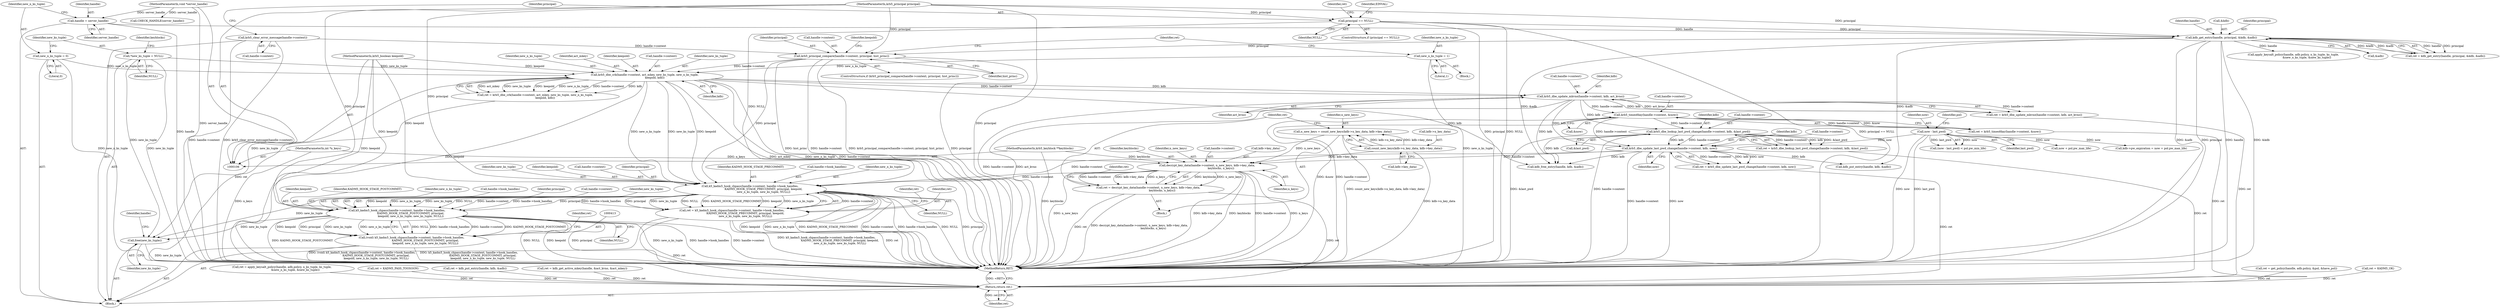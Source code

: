 digraph "0_krb5_af0ed4df4dfae762ab5fb605f5a0c8f59cb4f6ca@API" {
"1000365" [label="(Call,decrypt_key_data(handle->context, n_new_keys, kdb->key_data,\n                                keyblocks, n_keys))"];
"1000337" [label="(Call,krb5_dbe_update_last_pwd_change(handle->context, kdb, now))"];
"1000279" [label="(Call,krb5_dbe_lookup_last_pwd_change(handle->context, kdb, &last_pwd))"];
"1000244" [label="(Call,krb5_timeofday(handle->context, &now))"];
"1000228" [label="(Call,krb5_dbe_update_mkvno(handle->context, kdb, act_kvno))"];
"1000214" [label="(Call,krb5_dbe_crk(handle->context, act_mkey, new_ks_tuple, new_n_ks_tuple,\n                       keepold, kdb))"];
"1000187" [label="(Call,krb5_principal_compare(handle->context, principal, hist_princ))"];
"1000148" [label="(Call,krb5_clear_error_message(handle->context))"];
"1000161" [label="(Call,kdb_get_entry(handle, principal, &kdb, &adb))"];
"1000127" [label="(Call,handle = server_handle)"];
"1000107" [label="(MethodParameterIn,void *server_handle)"];
"1000153" [label="(Call,principal == NULL)"];
"1000108" [label="(MethodParameterIn,krb5_principal principal)"];
"1000137" [label="(Call,*new_ks_tuple = NULL)"];
"1000133" [label="(Call,new_n_ks_tuple = 0)"];
"1000198" [label="(Call,new_n_ks_tuple = 1)"];
"1000109" [label="(MethodParameterIn,krb5_boolean keepold)"];
"1000292" [label="(Call,now - last_pwd)"];
"1000354" [label="(Call,n_new_keys = count_new_keys(kdb->n_key_data, kdb->key_data))"];
"1000356" [label="(Call,count_new_keys(kdb->n_key_data, kdb->key_data))"];
"1000112" [label="(MethodParameterIn,krb5_keyblock **keyblocks)"];
"1000113" [label="(MethodParameterIn,int *n_keys)"];
"1000363" [label="(Call,ret = decrypt_key_data(handle->context, n_new_keys, kdb->key_data,\n                                keyblocks, n_keys))"];
"1000446" [label="(Return,return ret;)"];
"1000387" [label="(Call,k5_kadm5_hook_chpass(handle->context, handle->hook_handles,\n                               KADM5_HOOK_STAGE_PRECOMMIT, principal, keepold,\n                               new_n_ks_tuple, new_ks_tuple, NULL))"];
"1000385" [label="(Call,ret = k5_kadm5_hook_chpass(handle->context, handle->hook_handles,\n                               KADM5_HOOK_STAGE_PRECOMMIT, principal, keepold,\n                               new_n_ks_tuple, new_ks_tuple, NULL))"];
"1000414" [label="(Call,k5_kadm5_hook_chpass(handle->context, handle->hook_handles,\n                                KADM5_HOOK_STAGE_POSTCOMMIT, principal,\n                                keepold, new_n_ks_tuple, new_ks_tuple, NULL))"];
"1000412" [label="(Call,(void) k5_kadm5_hook_chpass(handle->context, handle->hook_handles,\n                                KADM5_HOOK_STAGE_POSTCOMMIT, principal,\n                                keepold, new_n_ks_tuple, new_ks_tuple, NULL))"];
"1000431" [label="(Call,free(new_ks_tuple))"];
"1000432" [label="(Identifier,new_ks_tuple)"];
"1000422" [label="(Identifier,principal)"];
"1000433" [label="(Call,kdb_free_entry(handle, kdb, &adb))"];
"1000141" [label="(Identifier,keyblocks)"];
"1000365" [label="(Call,decrypt_key_data(handle->context, n_new_keys, kdb->key_data,\n                                keyblocks, n_keys))"];
"1000162" [label="(Identifier,handle)"];
"1000160" [label="(Identifier,ret)"];
"1000193" [label="(Block,)"];
"1000202" [label="(Identifier,ret)"];
"1000387" [label="(Call,k5_kadm5_hook_chpass(handle->context, handle->hook_handles,\n                               KADM5_HOOK_STAGE_PRECOMMIT, principal, keepold,\n                               new_n_ks_tuple, new_ks_tuple, NULL))"];
"1000129" [label="(Identifier,server_handle)"];
"1000277" [label="(Call,ret = krb5_dbe_lookup_last_pwd_change(handle->context, kdb, &last_pwd))"];
"1000401" [label="(Identifier,ret)"];
"1000353" [label="(Block,)"];
"1000233" [label="(Identifier,act_kvno)"];
"1000152" [label="(ControlStructure,if (principal == NULL))"];
"1000355" [label="(Identifier,n_new_keys)"];
"1000448" [label="(MethodReturn,RET)"];
"1000406" [label="(Call,kdb_put_entry(handle, kdb, &adb))"];
"1000212" [label="(Call,ret = krb5_dbe_crk(handle->context, act_mkey, new_ks_tuple, new_n_ks_tuple,\n                       keepold, kdb))"];
"1000218" [label="(Identifier,act_mkey)"];
"1000157" [label="(Identifier,EINVAL)"];
"1000296" [label="(Identifier,pol)"];
"1000356" [label="(Call,count_new_keys(kdb->n_key_data, kdb->key_data))"];
"1000139" [label="(Identifier,NULL)"];
"1000415" [label="(Call,handle->context)"];
"1000431" [label="(Call,free(new_ks_tuple))"];
"1000242" [label="(Call,ret = krb5_timeofday(handle->context, &now))"];
"1000159" [label="(Call,ret = kdb_get_entry(handle, principal, &kdb, &adb))"];
"1000335" [label="(Call,ret = krb5_dbe_update_last_pwd_change(handle->context, kdb, now))"];
"1000186" [label="(ControlStructure,if (krb5_principal_compare(handle->context, principal, hist_princ)))"];
"1000260" [label="(Call,ret = get_policy(handle, adb.policy, &pol, &have_pol))"];
"1000188" [label="(Call,handle->context)"];
"1000221" [label="(Identifier,keepold)"];
"1000187" [label="(Call,krb5_principal_compare(handle->context, principal, hist_princ))"];
"1000200" [label="(Literal,1)"];
"1000341" [label="(Identifier,kdb)"];
"1000338" [label="(Call,handle->context)"];
"1000138" [label="(Identifier,new_ks_tuple)"];
"1000354" [label="(Call,n_new_keys = count_new_keys(kdb->n_key_data, kdb->key_data))"];
"1000434" [label="(Identifier,handle)"];
"1000154" [label="(Identifier,principal)"];
"1000172" [label="(Call,apply_keysalt_policy(handle, adb.policy, n_ks_tuple, ks_tuple,\n                               &new_n_ks_tuple, &new_ks_tuple))"];
"1000215" [label="(Call,handle->context)"];
"1000244" [label="(Call,krb5_timeofday(handle->context, &now))"];
"1000427" [label="(Call,ret = KADM5_OK)"];
"1000248" [label="(Call,&now)"];
"1000137" [label="(Call,*new_ks_tuple = NULL)"];
"1000214" [label="(Call,krb5_dbe_crk(handle->context, act_mkey, new_ks_tuple, new_n_ks_tuple,\n                       keepold, kdb))"];
"1000146" [label="(Call,CHECK_HANDLE(server_handle))"];
"1000198" [label="(Call,new_n_ks_tuple = 1)"];
"1000414" [label="(Call,k5_kadm5_hook_chpass(handle->context, handle->hook_handles,\n                                KADM5_HOOK_STAGE_POSTCOMMIT, principal,\n                                keepold, new_n_ks_tuple, new_ks_tuple, NULL))"];
"1000127" [label="(Call,handle = server_handle)"];
"1000342" [label="(Identifier,now)"];
"1000292" [label="(Call,now - last_pwd)"];
"1000228" [label="(Call,krb5_dbe_update_mkvno(handle->context, kdb, act_kvno))"];
"1000284" [label="(Call,&last_pwd)"];
"1000161" [label="(Call,kdb_get_entry(handle, principal, &kdb, &adb))"];
"1000170" [label="(Call,ret = apply_keysalt_policy(handle, adb.policy, n_ks_tuple, ks_tuple,\n                               &new_n_ks_tuple, &new_ks_tuple))"];
"1000360" [label="(Call,kdb->key_data)"];
"1000166" [label="(Call,&adb)"];
"1000337" [label="(Call,krb5_dbe_update_last_pwd_change(handle->context, kdb, now))"];
"1000128" [label="(Identifier,handle)"];
"1000222" [label="(Identifier,kdb)"];
"1000376" [label="(Identifier,ret)"];
"1000113" [label="(MethodParameterIn,int *n_keys)"];
"1000134" [label="(Identifier,new_n_ks_tuple)"];
"1000357" [label="(Call,kdb->n_key_data)"];
"1000428" [label="(Identifier,ret)"];
"1000385" [label="(Call,ret = k5_kadm5_hook_chpass(handle->context, handle->hook_handles,\n                               KADM5_HOOK_STAGE_PRECOMMIT, principal, keepold,\n                               new_n_ks_tuple, new_ks_tuple, NULL))"];
"1000386" [label="(Identifier,ret)"];
"1000280" [label="(Call,handle->context)"];
"1000425" [label="(Identifier,new_ks_tuple)"];
"1000423" [label="(Identifier,keepold)"];
"1000447" [label="(Identifier,ret)"];
"1000399" [label="(Identifier,NULL)"];
"1000109" [label="(MethodParameterIn,krb5_boolean keepold)"];
"1000283" [label="(Identifier,kdb)"];
"1000421" [label="(Identifier,KADM5_HOOK_STAGE_POSTCOMMIT)"];
"1000305" [label="(Call,ret = KADM5_PASS_TOOSOON)"];
"1000153" [label="(Call,principal == NULL)"];
"1000394" [label="(Identifier,KADM5_HOOK_STAGE_PRECOMMIT)"];
"1000219" [label="(Identifier,new_ks_tuple)"];
"1000294" [label="(Identifier,last_pwd)"];
"1000164" [label="(Call,&kdb)"];
"1000446" [label="(Return,return ret;)"];
"1000370" [label="(Call,kdb->key_data)"];
"1000229" [label="(Call,handle->context)"];
"1000373" [label="(Identifier,keyblocks)"];
"1000364" [label="(Identifier,ret)"];
"1000412" [label="(Call,(void) k5_kadm5_hook_chpass(handle->context, handle->hook_handles,\n                                KADM5_HOOK_STAGE_POSTCOMMIT, principal,\n                                keepold, new_n_ks_tuple, new_ks_tuple, NULL))"];
"1000192" [label="(Identifier,hist_princ)"];
"1000195" [label="(Identifier,keepold)"];
"1000112" [label="(MethodParameterIn,krb5_keyblock **keyblocks)"];
"1000424" [label="(Identifier,new_n_ks_tuple)"];
"1000245" [label="(Call,handle->context)"];
"1000391" [label="(Call,handle->hook_handles)"];
"1000363" [label="(Call,ret = decrypt_key_data(handle->context, n_new_keys, kdb->key_data,\n                                keyblocks, n_keys))"];
"1000397" [label="(Identifier,new_n_ks_tuple)"];
"1000148" [label="(Call,krb5_clear_error_message(handle->context))"];
"1000398" [label="(Identifier,new_ks_tuple)"];
"1000279" [label="(Call,krb5_dbe_lookup_last_pwd_change(handle->context, kdb, &last_pwd))"];
"1000226" [label="(Call,ret = krb5_dbe_update_mkvno(handle->context, kdb, act_kvno))"];
"1000369" [label="(Identifier,n_new_keys)"];
"1000135" [label="(Literal,0)"];
"1000404" [label="(Call,ret = kdb_put_entry(handle, kdb, &adb))"];
"1000149" [label="(Call,handle->context)"];
"1000201" [label="(Call,ret = kdb_get_active_mkey(handle, &act_kvno, &act_mkey))"];
"1000291" [label="(Call,(now - last_pwd) < pol.pw_min_life)"];
"1000317" [label="(Call,now + pol.pw_max_life)"];
"1000232" [label="(Identifier,kdb)"];
"1000396" [label="(Identifier,keepold)"];
"1000374" [label="(Identifier,n_keys)"];
"1000388" [label="(Call,handle->context)"];
"1000114" [label="(Block,)"];
"1000395" [label="(Identifier,principal)"];
"1000163" [label="(Identifier,principal)"];
"1000107" [label="(MethodParameterIn,void *server_handle)"];
"1000313" [label="(Call,kdb->pw_expiration = now + pol.pw_max_life)"];
"1000418" [label="(Call,handle->hook_handles)"];
"1000191" [label="(Identifier,principal)"];
"1000293" [label="(Identifier,now)"];
"1000155" [label="(Identifier,NULL)"];
"1000133" [label="(Call,new_n_ks_tuple = 0)"];
"1000426" [label="(Identifier,NULL)"];
"1000220" [label="(Identifier,new_n_ks_tuple)"];
"1000199" [label="(Identifier,new_n_ks_tuple)"];
"1000366" [label="(Call,handle->context)"];
"1000108" [label="(MethodParameterIn,krb5_principal principal)"];
"1000365" -> "1000363"  [label="AST: "];
"1000365" -> "1000374"  [label="CFG: "];
"1000366" -> "1000365"  [label="AST: "];
"1000369" -> "1000365"  [label="AST: "];
"1000370" -> "1000365"  [label="AST: "];
"1000373" -> "1000365"  [label="AST: "];
"1000374" -> "1000365"  [label="AST: "];
"1000363" -> "1000365"  [label="CFG: "];
"1000365" -> "1000448"  [label="DDG: n_new_keys"];
"1000365" -> "1000448"  [label="DDG: kdb->key_data"];
"1000365" -> "1000448"  [label="DDG: keyblocks"];
"1000365" -> "1000448"  [label="DDG: handle->context"];
"1000365" -> "1000448"  [label="DDG: n_keys"];
"1000365" -> "1000363"  [label="DDG: keyblocks"];
"1000365" -> "1000363"  [label="DDG: n_new_keys"];
"1000365" -> "1000363"  [label="DDG: handle->context"];
"1000365" -> "1000363"  [label="DDG: kdb->key_data"];
"1000365" -> "1000363"  [label="DDG: n_keys"];
"1000337" -> "1000365"  [label="DDG: handle->context"];
"1000354" -> "1000365"  [label="DDG: n_new_keys"];
"1000356" -> "1000365"  [label="DDG: kdb->key_data"];
"1000112" -> "1000365"  [label="DDG: keyblocks"];
"1000113" -> "1000365"  [label="DDG: n_keys"];
"1000365" -> "1000387"  [label="DDG: handle->context"];
"1000337" -> "1000335"  [label="AST: "];
"1000337" -> "1000342"  [label="CFG: "];
"1000338" -> "1000337"  [label="AST: "];
"1000341" -> "1000337"  [label="AST: "];
"1000342" -> "1000337"  [label="AST: "];
"1000335" -> "1000337"  [label="CFG: "];
"1000337" -> "1000448"  [label="DDG: handle->context"];
"1000337" -> "1000448"  [label="DDG: now"];
"1000337" -> "1000335"  [label="DDG: handle->context"];
"1000337" -> "1000335"  [label="DDG: kdb"];
"1000337" -> "1000335"  [label="DDG: now"];
"1000279" -> "1000337"  [label="DDG: handle->context"];
"1000279" -> "1000337"  [label="DDG: kdb"];
"1000244" -> "1000337"  [label="DDG: handle->context"];
"1000228" -> "1000337"  [label="DDG: kdb"];
"1000292" -> "1000337"  [label="DDG: now"];
"1000337" -> "1000387"  [label="DDG: handle->context"];
"1000337" -> "1000406"  [label="DDG: kdb"];
"1000337" -> "1000433"  [label="DDG: kdb"];
"1000279" -> "1000277"  [label="AST: "];
"1000279" -> "1000284"  [label="CFG: "];
"1000280" -> "1000279"  [label="AST: "];
"1000283" -> "1000279"  [label="AST: "];
"1000284" -> "1000279"  [label="AST: "];
"1000277" -> "1000279"  [label="CFG: "];
"1000279" -> "1000448"  [label="DDG: &last_pwd"];
"1000279" -> "1000448"  [label="DDG: handle->context"];
"1000279" -> "1000277"  [label="DDG: handle->context"];
"1000279" -> "1000277"  [label="DDG: kdb"];
"1000279" -> "1000277"  [label="DDG: &last_pwd"];
"1000244" -> "1000279"  [label="DDG: handle->context"];
"1000228" -> "1000279"  [label="DDG: kdb"];
"1000279" -> "1000433"  [label="DDG: kdb"];
"1000244" -> "1000242"  [label="AST: "];
"1000244" -> "1000248"  [label="CFG: "];
"1000245" -> "1000244"  [label="AST: "];
"1000248" -> "1000244"  [label="AST: "];
"1000242" -> "1000244"  [label="CFG: "];
"1000244" -> "1000448"  [label="DDG: &now"];
"1000244" -> "1000448"  [label="DDG: handle->context"];
"1000244" -> "1000242"  [label="DDG: handle->context"];
"1000244" -> "1000242"  [label="DDG: &now"];
"1000228" -> "1000244"  [label="DDG: handle->context"];
"1000228" -> "1000226"  [label="AST: "];
"1000228" -> "1000233"  [label="CFG: "];
"1000229" -> "1000228"  [label="AST: "];
"1000232" -> "1000228"  [label="AST: "];
"1000233" -> "1000228"  [label="AST: "];
"1000226" -> "1000228"  [label="CFG: "];
"1000228" -> "1000448"  [label="DDG: act_kvno"];
"1000228" -> "1000448"  [label="DDG: handle->context"];
"1000228" -> "1000226"  [label="DDG: handle->context"];
"1000228" -> "1000226"  [label="DDG: kdb"];
"1000228" -> "1000226"  [label="DDG: act_kvno"];
"1000214" -> "1000228"  [label="DDG: handle->context"];
"1000214" -> "1000228"  [label="DDG: kdb"];
"1000228" -> "1000433"  [label="DDG: kdb"];
"1000214" -> "1000212"  [label="AST: "];
"1000214" -> "1000222"  [label="CFG: "];
"1000215" -> "1000214"  [label="AST: "];
"1000218" -> "1000214"  [label="AST: "];
"1000219" -> "1000214"  [label="AST: "];
"1000220" -> "1000214"  [label="AST: "];
"1000221" -> "1000214"  [label="AST: "];
"1000222" -> "1000214"  [label="AST: "];
"1000212" -> "1000214"  [label="CFG: "];
"1000214" -> "1000448"  [label="DDG: keepold"];
"1000214" -> "1000448"  [label="DDG: act_mkey"];
"1000214" -> "1000448"  [label="DDG: new_n_ks_tuple"];
"1000214" -> "1000448"  [label="DDG: handle->context"];
"1000214" -> "1000212"  [label="DDG: act_mkey"];
"1000214" -> "1000212"  [label="DDG: new_ks_tuple"];
"1000214" -> "1000212"  [label="DDG: keepold"];
"1000214" -> "1000212"  [label="DDG: new_n_ks_tuple"];
"1000214" -> "1000212"  [label="DDG: handle->context"];
"1000214" -> "1000212"  [label="DDG: kdb"];
"1000187" -> "1000214"  [label="DDG: handle->context"];
"1000137" -> "1000214"  [label="DDG: new_ks_tuple"];
"1000133" -> "1000214"  [label="DDG: new_n_ks_tuple"];
"1000198" -> "1000214"  [label="DDG: new_n_ks_tuple"];
"1000109" -> "1000214"  [label="DDG: keepold"];
"1000214" -> "1000387"  [label="DDG: keepold"];
"1000214" -> "1000387"  [label="DDG: new_n_ks_tuple"];
"1000214" -> "1000387"  [label="DDG: new_ks_tuple"];
"1000214" -> "1000431"  [label="DDG: new_ks_tuple"];
"1000214" -> "1000433"  [label="DDG: kdb"];
"1000187" -> "1000186"  [label="AST: "];
"1000187" -> "1000192"  [label="CFG: "];
"1000188" -> "1000187"  [label="AST: "];
"1000191" -> "1000187"  [label="AST: "];
"1000192" -> "1000187"  [label="AST: "];
"1000195" -> "1000187"  [label="CFG: "];
"1000202" -> "1000187"  [label="CFG: "];
"1000187" -> "1000448"  [label="DDG: handle->context"];
"1000187" -> "1000448"  [label="DDG: krb5_principal_compare(handle->context, principal, hist_princ)"];
"1000187" -> "1000448"  [label="DDG: principal"];
"1000187" -> "1000448"  [label="DDG: hist_princ"];
"1000148" -> "1000187"  [label="DDG: handle->context"];
"1000161" -> "1000187"  [label="DDG: principal"];
"1000108" -> "1000187"  [label="DDG: principal"];
"1000187" -> "1000387"  [label="DDG: principal"];
"1000148" -> "1000114"  [label="AST: "];
"1000148" -> "1000149"  [label="CFG: "];
"1000149" -> "1000148"  [label="AST: "];
"1000154" -> "1000148"  [label="CFG: "];
"1000148" -> "1000448"  [label="DDG: handle->context"];
"1000148" -> "1000448"  [label="DDG: krb5_clear_error_message(handle->context)"];
"1000161" -> "1000159"  [label="AST: "];
"1000161" -> "1000166"  [label="CFG: "];
"1000162" -> "1000161"  [label="AST: "];
"1000163" -> "1000161"  [label="AST: "];
"1000164" -> "1000161"  [label="AST: "];
"1000166" -> "1000161"  [label="AST: "];
"1000159" -> "1000161"  [label="CFG: "];
"1000161" -> "1000448"  [label="DDG: &kdb"];
"1000161" -> "1000448"  [label="DDG: &adb"];
"1000161" -> "1000448"  [label="DDG: principal"];
"1000161" -> "1000448"  [label="DDG: handle"];
"1000161" -> "1000159"  [label="DDG: handle"];
"1000161" -> "1000159"  [label="DDG: principal"];
"1000161" -> "1000159"  [label="DDG: &kdb"];
"1000161" -> "1000159"  [label="DDG: &adb"];
"1000127" -> "1000161"  [label="DDG: handle"];
"1000153" -> "1000161"  [label="DDG: principal"];
"1000108" -> "1000161"  [label="DDG: principal"];
"1000161" -> "1000172"  [label="DDG: handle"];
"1000161" -> "1000406"  [label="DDG: &adb"];
"1000161" -> "1000433"  [label="DDG: &adb"];
"1000127" -> "1000114"  [label="AST: "];
"1000127" -> "1000129"  [label="CFG: "];
"1000128" -> "1000127"  [label="AST: "];
"1000129" -> "1000127"  [label="AST: "];
"1000134" -> "1000127"  [label="CFG: "];
"1000127" -> "1000448"  [label="DDG: handle"];
"1000107" -> "1000127"  [label="DDG: server_handle"];
"1000107" -> "1000106"  [label="AST: "];
"1000107" -> "1000448"  [label="DDG: server_handle"];
"1000107" -> "1000146"  [label="DDG: server_handle"];
"1000153" -> "1000152"  [label="AST: "];
"1000153" -> "1000155"  [label="CFG: "];
"1000154" -> "1000153"  [label="AST: "];
"1000155" -> "1000153"  [label="AST: "];
"1000157" -> "1000153"  [label="CFG: "];
"1000160" -> "1000153"  [label="CFG: "];
"1000153" -> "1000448"  [label="DDG: NULL"];
"1000153" -> "1000448"  [label="DDG: principal == NULL"];
"1000153" -> "1000448"  [label="DDG: principal"];
"1000108" -> "1000153"  [label="DDG: principal"];
"1000153" -> "1000387"  [label="DDG: NULL"];
"1000108" -> "1000106"  [label="AST: "];
"1000108" -> "1000448"  [label="DDG: principal"];
"1000108" -> "1000387"  [label="DDG: principal"];
"1000108" -> "1000414"  [label="DDG: principal"];
"1000137" -> "1000114"  [label="AST: "];
"1000137" -> "1000139"  [label="CFG: "];
"1000138" -> "1000137"  [label="AST: "];
"1000139" -> "1000137"  [label="AST: "];
"1000141" -> "1000137"  [label="CFG: "];
"1000137" -> "1000448"  [label="DDG: new_ks_tuple"];
"1000137" -> "1000431"  [label="DDG: new_ks_tuple"];
"1000133" -> "1000114"  [label="AST: "];
"1000133" -> "1000135"  [label="CFG: "];
"1000134" -> "1000133"  [label="AST: "];
"1000135" -> "1000133"  [label="AST: "];
"1000138" -> "1000133"  [label="CFG: "];
"1000133" -> "1000448"  [label="DDG: new_n_ks_tuple"];
"1000198" -> "1000193"  [label="AST: "];
"1000198" -> "1000200"  [label="CFG: "];
"1000199" -> "1000198"  [label="AST: "];
"1000200" -> "1000198"  [label="AST: "];
"1000202" -> "1000198"  [label="CFG: "];
"1000198" -> "1000448"  [label="DDG: new_n_ks_tuple"];
"1000109" -> "1000106"  [label="AST: "];
"1000109" -> "1000448"  [label="DDG: keepold"];
"1000109" -> "1000387"  [label="DDG: keepold"];
"1000109" -> "1000414"  [label="DDG: keepold"];
"1000292" -> "1000291"  [label="AST: "];
"1000292" -> "1000294"  [label="CFG: "];
"1000293" -> "1000292"  [label="AST: "];
"1000294" -> "1000292"  [label="AST: "];
"1000296" -> "1000292"  [label="CFG: "];
"1000292" -> "1000448"  [label="DDG: last_pwd"];
"1000292" -> "1000448"  [label="DDG: now"];
"1000292" -> "1000291"  [label="DDG: now"];
"1000292" -> "1000291"  [label="DDG: last_pwd"];
"1000292" -> "1000313"  [label="DDG: now"];
"1000292" -> "1000317"  [label="DDG: now"];
"1000354" -> "1000353"  [label="AST: "];
"1000354" -> "1000356"  [label="CFG: "];
"1000355" -> "1000354"  [label="AST: "];
"1000356" -> "1000354"  [label="AST: "];
"1000364" -> "1000354"  [label="CFG: "];
"1000354" -> "1000448"  [label="DDG: count_new_keys(kdb->n_key_data, kdb->key_data)"];
"1000356" -> "1000354"  [label="DDG: kdb->n_key_data"];
"1000356" -> "1000354"  [label="DDG: kdb->key_data"];
"1000356" -> "1000360"  [label="CFG: "];
"1000357" -> "1000356"  [label="AST: "];
"1000360" -> "1000356"  [label="AST: "];
"1000356" -> "1000448"  [label="DDG: kdb->n_key_data"];
"1000112" -> "1000106"  [label="AST: "];
"1000112" -> "1000448"  [label="DDG: keyblocks"];
"1000113" -> "1000106"  [label="AST: "];
"1000113" -> "1000448"  [label="DDG: n_keys"];
"1000363" -> "1000353"  [label="AST: "];
"1000364" -> "1000363"  [label="AST: "];
"1000376" -> "1000363"  [label="CFG: "];
"1000363" -> "1000448"  [label="DDG: decrypt_key_data(handle->context, n_new_keys, kdb->key_data,\n                                keyblocks, n_keys)"];
"1000363" -> "1000448"  [label="DDG: ret"];
"1000363" -> "1000446"  [label="DDG: ret"];
"1000446" -> "1000114"  [label="AST: "];
"1000446" -> "1000447"  [label="CFG: "];
"1000447" -> "1000446"  [label="AST: "];
"1000448" -> "1000446"  [label="CFG: "];
"1000446" -> "1000448"  [label="DDG: <RET>"];
"1000447" -> "1000446"  [label="DDG: ret"];
"1000427" -> "1000446"  [label="DDG: ret"];
"1000404" -> "1000446"  [label="DDG: ret"];
"1000305" -> "1000446"  [label="DDG: ret"];
"1000277" -> "1000446"  [label="DDG: ret"];
"1000212" -> "1000446"  [label="DDG: ret"];
"1000170" -> "1000446"  [label="DDG: ret"];
"1000242" -> "1000446"  [label="DDG: ret"];
"1000201" -> "1000446"  [label="DDG: ret"];
"1000335" -> "1000446"  [label="DDG: ret"];
"1000226" -> "1000446"  [label="DDG: ret"];
"1000260" -> "1000446"  [label="DDG: ret"];
"1000385" -> "1000446"  [label="DDG: ret"];
"1000387" -> "1000385"  [label="AST: "];
"1000387" -> "1000399"  [label="CFG: "];
"1000388" -> "1000387"  [label="AST: "];
"1000391" -> "1000387"  [label="AST: "];
"1000394" -> "1000387"  [label="AST: "];
"1000395" -> "1000387"  [label="AST: "];
"1000396" -> "1000387"  [label="AST: "];
"1000397" -> "1000387"  [label="AST: "];
"1000398" -> "1000387"  [label="AST: "];
"1000399" -> "1000387"  [label="AST: "];
"1000385" -> "1000387"  [label="CFG: "];
"1000387" -> "1000448"  [label="DDG: keepold"];
"1000387" -> "1000448"  [label="DDG: new_n_ks_tuple"];
"1000387" -> "1000448"  [label="DDG: KADM5_HOOK_STAGE_PRECOMMIT"];
"1000387" -> "1000448"  [label="DDG: handle->context"];
"1000387" -> "1000448"  [label="DDG: handle->hook_handles"];
"1000387" -> "1000448"  [label="DDG: NULL"];
"1000387" -> "1000448"  [label="DDG: principal"];
"1000387" -> "1000385"  [label="DDG: handle->context"];
"1000387" -> "1000385"  [label="DDG: handle->hook_handles"];
"1000387" -> "1000385"  [label="DDG: principal"];
"1000387" -> "1000385"  [label="DDG: new_ks_tuple"];
"1000387" -> "1000385"  [label="DDG: NULL"];
"1000387" -> "1000385"  [label="DDG: KADM5_HOOK_STAGE_PRECOMMIT"];
"1000387" -> "1000385"  [label="DDG: keepold"];
"1000387" -> "1000385"  [label="DDG: new_n_ks_tuple"];
"1000387" -> "1000414"  [label="DDG: handle->context"];
"1000387" -> "1000414"  [label="DDG: handle->hook_handles"];
"1000387" -> "1000414"  [label="DDG: principal"];
"1000387" -> "1000414"  [label="DDG: keepold"];
"1000387" -> "1000414"  [label="DDG: new_n_ks_tuple"];
"1000387" -> "1000414"  [label="DDG: new_ks_tuple"];
"1000387" -> "1000414"  [label="DDG: NULL"];
"1000387" -> "1000431"  [label="DDG: new_ks_tuple"];
"1000385" -> "1000114"  [label="AST: "];
"1000386" -> "1000385"  [label="AST: "];
"1000401" -> "1000385"  [label="CFG: "];
"1000385" -> "1000448"  [label="DDG: k5_kadm5_hook_chpass(handle->context, handle->hook_handles,\n                               KADM5_HOOK_STAGE_PRECOMMIT, principal, keepold,\n                               new_n_ks_tuple, new_ks_tuple, NULL)"];
"1000385" -> "1000448"  [label="DDG: ret"];
"1000414" -> "1000412"  [label="AST: "];
"1000414" -> "1000426"  [label="CFG: "];
"1000415" -> "1000414"  [label="AST: "];
"1000418" -> "1000414"  [label="AST: "];
"1000421" -> "1000414"  [label="AST: "];
"1000422" -> "1000414"  [label="AST: "];
"1000423" -> "1000414"  [label="AST: "];
"1000424" -> "1000414"  [label="AST: "];
"1000425" -> "1000414"  [label="AST: "];
"1000426" -> "1000414"  [label="AST: "];
"1000412" -> "1000414"  [label="CFG: "];
"1000414" -> "1000448"  [label="DDG: NULL"];
"1000414" -> "1000448"  [label="DDG: keepold"];
"1000414" -> "1000448"  [label="DDG: principal"];
"1000414" -> "1000448"  [label="DDG: new_n_ks_tuple"];
"1000414" -> "1000448"  [label="DDG: handle->hook_handles"];
"1000414" -> "1000448"  [label="DDG: handle->context"];
"1000414" -> "1000448"  [label="DDG: KADM5_HOOK_STAGE_POSTCOMMIT"];
"1000414" -> "1000412"  [label="DDG: NULL"];
"1000414" -> "1000412"  [label="DDG: handle->hook_handles"];
"1000414" -> "1000412"  [label="DDG: handle->context"];
"1000414" -> "1000412"  [label="DDG: KADM5_HOOK_STAGE_POSTCOMMIT"];
"1000414" -> "1000412"  [label="DDG: keepold"];
"1000414" -> "1000412"  [label="DDG: principal"];
"1000414" -> "1000412"  [label="DDG: new_ks_tuple"];
"1000414" -> "1000412"  [label="DDG: new_n_ks_tuple"];
"1000414" -> "1000431"  [label="DDG: new_ks_tuple"];
"1000412" -> "1000114"  [label="AST: "];
"1000413" -> "1000412"  [label="AST: "];
"1000428" -> "1000412"  [label="CFG: "];
"1000412" -> "1000448"  [label="DDG: (void) k5_kadm5_hook_chpass(handle->context, handle->hook_handles,\n                                KADM5_HOOK_STAGE_POSTCOMMIT, principal,\n                                keepold, new_n_ks_tuple, new_ks_tuple, NULL)"];
"1000412" -> "1000448"  [label="DDG: k5_kadm5_hook_chpass(handle->context, handle->hook_handles,\n                                KADM5_HOOK_STAGE_POSTCOMMIT, principal,\n                                keepold, new_n_ks_tuple, new_ks_tuple, NULL)"];
"1000431" -> "1000114"  [label="AST: "];
"1000431" -> "1000432"  [label="CFG: "];
"1000432" -> "1000431"  [label="AST: "];
"1000434" -> "1000431"  [label="CFG: "];
"1000431" -> "1000448"  [label="DDG: new_ks_tuple"];
}
